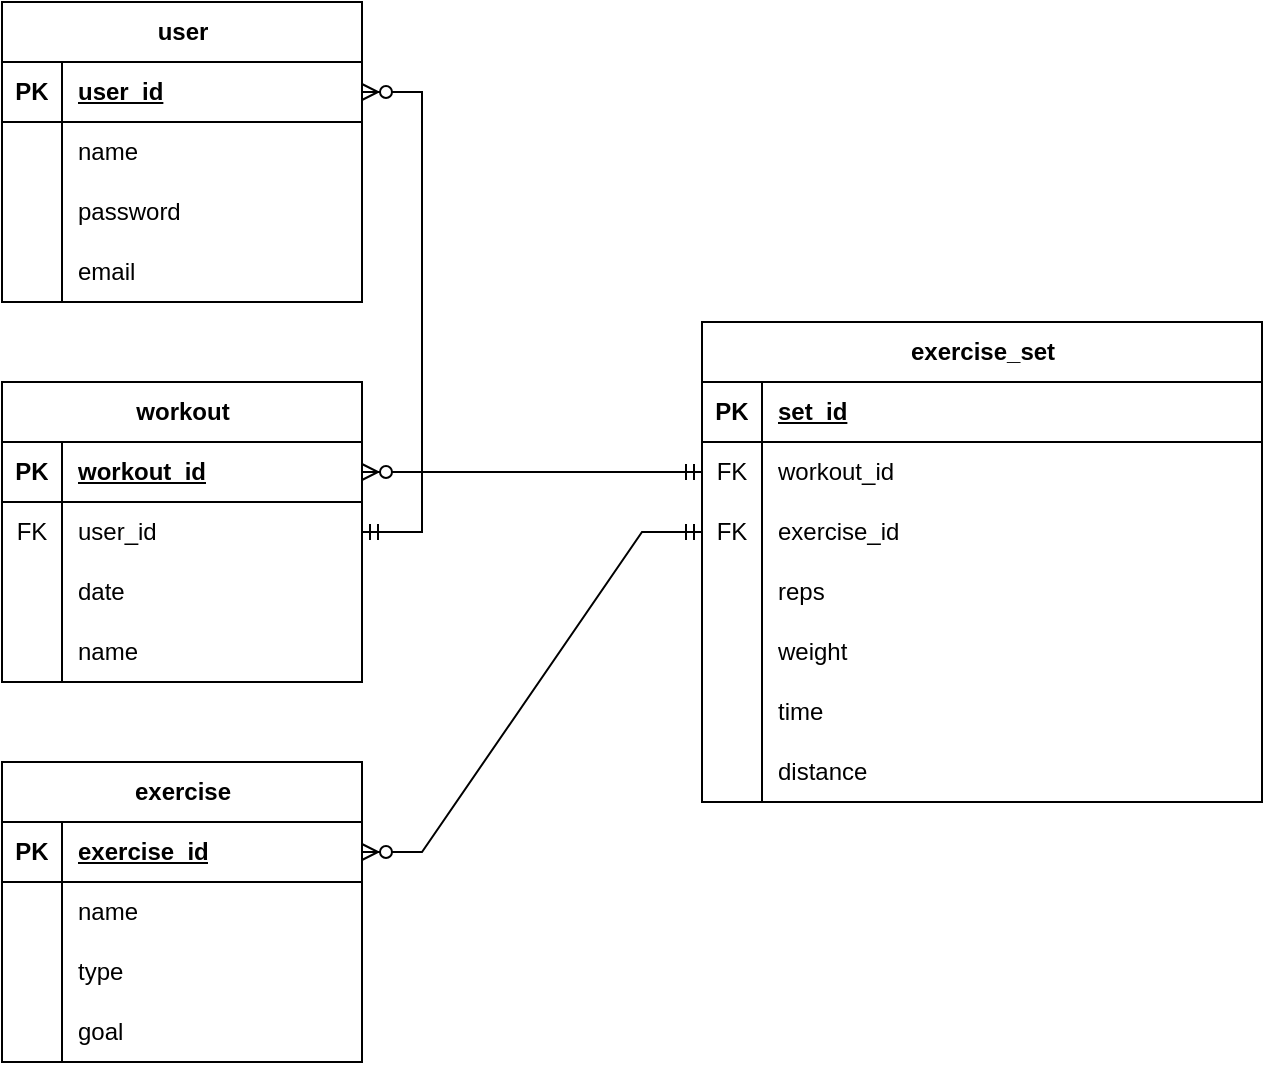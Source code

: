 <mxfile version="21.3.0" type="device">
  <diagram name="Page-1" id="5zr3BsevJ2lf8f61Zwd7">
    <mxGraphModel dx="1562" dy="838" grid="1" gridSize="10" guides="1" tooltips="1" connect="1" arrows="1" fold="1" page="1" pageScale="1" pageWidth="827" pageHeight="1169" math="0" shadow="0">
      <root>
        <mxCell id="0" />
        <mxCell id="1" parent="0" />
        <mxCell id="O8PZFjpO5BSYnBTxTq5t-1" value="workout" style="shape=table;startSize=30;container=1;collapsible=1;childLayout=tableLayout;fixedRows=1;rowLines=0;fontStyle=1;align=center;resizeLast=1;html=1;" parent="1" vertex="1">
          <mxGeometry x="50" y="220" width="180" height="150" as="geometry" />
        </mxCell>
        <mxCell id="O8PZFjpO5BSYnBTxTq5t-2" value="" style="shape=tableRow;horizontal=0;startSize=0;swimlaneHead=0;swimlaneBody=0;fillColor=none;collapsible=0;dropTarget=0;points=[[0,0.5],[1,0.5]];portConstraint=eastwest;top=0;left=0;right=0;bottom=1;" parent="O8PZFjpO5BSYnBTxTq5t-1" vertex="1">
          <mxGeometry y="30" width="180" height="30" as="geometry" />
        </mxCell>
        <mxCell id="O8PZFjpO5BSYnBTxTq5t-3" value="PK" style="shape=partialRectangle;connectable=0;fillColor=none;top=0;left=0;bottom=0;right=0;fontStyle=1;overflow=hidden;whiteSpace=wrap;html=1;" parent="O8PZFjpO5BSYnBTxTq5t-2" vertex="1">
          <mxGeometry width="30" height="30" as="geometry">
            <mxRectangle width="30" height="30" as="alternateBounds" />
          </mxGeometry>
        </mxCell>
        <mxCell id="O8PZFjpO5BSYnBTxTq5t-4" value="workout_id" style="shape=partialRectangle;connectable=0;fillColor=none;top=0;left=0;bottom=0;right=0;align=left;spacingLeft=6;fontStyle=5;overflow=hidden;whiteSpace=wrap;html=1;" parent="O8PZFjpO5BSYnBTxTq5t-2" vertex="1">
          <mxGeometry x="30" width="150" height="30" as="geometry">
            <mxRectangle width="150" height="30" as="alternateBounds" />
          </mxGeometry>
        </mxCell>
        <mxCell id="O8PZFjpO5BSYnBTxTq5t-5" value="" style="shape=tableRow;horizontal=0;startSize=0;swimlaneHead=0;swimlaneBody=0;fillColor=none;collapsible=0;dropTarget=0;points=[[0,0.5],[1,0.5]];portConstraint=eastwest;top=0;left=0;right=0;bottom=0;" parent="O8PZFjpO5BSYnBTxTq5t-1" vertex="1">
          <mxGeometry y="60" width="180" height="30" as="geometry" />
        </mxCell>
        <mxCell id="O8PZFjpO5BSYnBTxTq5t-6" value="FK" style="shape=partialRectangle;connectable=0;fillColor=none;top=0;left=0;bottom=0;right=0;editable=1;overflow=hidden;whiteSpace=wrap;html=1;" parent="O8PZFjpO5BSYnBTxTq5t-5" vertex="1">
          <mxGeometry width="30" height="30" as="geometry">
            <mxRectangle width="30" height="30" as="alternateBounds" />
          </mxGeometry>
        </mxCell>
        <mxCell id="O8PZFjpO5BSYnBTxTq5t-7" value="user_id" style="shape=partialRectangle;connectable=0;fillColor=none;top=0;left=0;bottom=0;right=0;align=left;spacingLeft=6;overflow=hidden;whiteSpace=wrap;html=1;" parent="O8PZFjpO5BSYnBTxTq5t-5" vertex="1">
          <mxGeometry x="30" width="150" height="30" as="geometry">
            <mxRectangle width="150" height="30" as="alternateBounds" />
          </mxGeometry>
        </mxCell>
        <mxCell id="O8PZFjpO5BSYnBTxTq5t-68" value="" style="shape=tableRow;horizontal=0;startSize=0;swimlaneHead=0;swimlaneBody=0;fillColor=none;collapsible=0;dropTarget=0;points=[[0,0.5],[1,0.5]];portConstraint=eastwest;top=0;left=0;right=0;bottom=0;" parent="O8PZFjpO5BSYnBTxTq5t-1" vertex="1">
          <mxGeometry y="90" width="180" height="30" as="geometry" />
        </mxCell>
        <mxCell id="O8PZFjpO5BSYnBTxTq5t-69" value="" style="shape=partialRectangle;connectable=0;fillColor=none;top=0;left=0;bottom=0;right=0;editable=1;overflow=hidden;whiteSpace=wrap;html=1;" parent="O8PZFjpO5BSYnBTxTq5t-68" vertex="1">
          <mxGeometry width="30" height="30" as="geometry">
            <mxRectangle width="30" height="30" as="alternateBounds" />
          </mxGeometry>
        </mxCell>
        <mxCell id="O8PZFjpO5BSYnBTxTq5t-70" value="date" style="shape=partialRectangle;connectable=0;fillColor=none;top=0;left=0;bottom=0;right=0;align=left;spacingLeft=6;overflow=hidden;whiteSpace=wrap;html=1;" parent="O8PZFjpO5BSYnBTxTq5t-68" vertex="1">
          <mxGeometry x="30" width="150" height="30" as="geometry">
            <mxRectangle width="150" height="30" as="alternateBounds" />
          </mxGeometry>
        </mxCell>
        <mxCell id="O8PZFjpO5BSYnBTxTq5t-8" value="" style="shape=tableRow;horizontal=0;startSize=0;swimlaneHead=0;swimlaneBody=0;fillColor=none;collapsible=0;dropTarget=0;points=[[0,0.5],[1,0.5]];portConstraint=eastwest;top=0;left=0;right=0;bottom=0;" parent="O8PZFjpO5BSYnBTxTq5t-1" vertex="1">
          <mxGeometry y="120" width="180" height="30" as="geometry" />
        </mxCell>
        <mxCell id="O8PZFjpO5BSYnBTxTq5t-9" value="" style="shape=partialRectangle;connectable=0;fillColor=none;top=0;left=0;bottom=0;right=0;editable=1;overflow=hidden;whiteSpace=wrap;html=1;" parent="O8PZFjpO5BSYnBTxTq5t-8" vertex="1">
          <mxGeometry width="30" height="30" as="geometry">
            <mxRectangle width="30" height="30" as="alternateBounds" />
          </mxGeometry>
        </mxCell>
        <mxCell id="O8PZFjpO5BSYnBTxTq5t-10" value="name" style="shape=partialRectangle;connectable=0;fillColor=none;top=0;left=0;bottom=0;right=0;align=left;spacingLeft=6;overflow=hidden;whiteSpace=wrap;html=1;" parent="O8PZFjpO5BSYnBTxTq5t-8" vertex="1">
          <mxGeometry x="30" width="150" height="30" as="geometry">
            <mxRectangle width="150" height="30" as="alternateBounds" />
          </mxGeometry>
        </mxCell>
        <mxCell id="O8PZFjpO5BSYnBTxTq5t-14" value="user" style="shape=table;startSize=30;container=1;collapsible=1;childLayout=tableLayout;fixedRows=1;rowLines=0;fontStyle=1;align=center;resizeLast=1;html=1;" parent="1" vertex="1">
          <mxGeometry x="50" y="30" width="180" height="150" as="geometry" />
        </mxCell>
        <mxCell id="O8PZFjpO5BSYnBTxTq5t-15" value="" style="shape=tableRow;horizontal=0;startSize=0;swimlaneHead=0;swimlaneBody=0;fillColor=none;collapsible=0;dropTarget=0;points=[[0,0.5],[1,0.5]];portConstraint=eastwest;top=0;left=0;right=0;bottom=1;" parent="O8PZFjpO5BSYnBTxTq5t-14" vertex="1">
          <mxGeometry y="30" width="180" height="30" as="geometry" />
        </mxCell>
        <mxCell id="O8PZFjpO5BSYnBTxTq5t-16" value="PK" style="shape=partialRectangle;connectable=0;fillColor=none;top=0;left=0;bottom=0;right=0;fontStyle=1;overflow=hidden;whiteSpace=wrap;html=1;" parent="O8PZFjpO5BSYnBTxTq5t-15" vertex="1">
          <mxGeometry width="30" height="30" as="geometry">
            <mxRectangle width="30" height="30" as="alternateBounds" />
          </mxGeometry>
        </mxCell>
        <mxCell id="O8PZFjpO5BSYnBTxTq5t-17" value="user_id" style="shape=partialRectangle;connectable=0;fillColor=none;top=0;left=0;bottom=0;right=0;align=left;spacingLeft=6;fontStyle=5;overflow=hidden;whiteSpace=wrap;html=1;" parent="O8PZFjpO5BSYnBTxTq5t-15" vertex="1">
          <mxGeometry x="30" width="150" height="30" as="geometry">
            <mxRectangle width="150" height="30" as="alternateBounds" />
          </mxGeometry>
        </mxCell>
        <mxCell id="O8PZFjpO5BSYnBTxTq5t-18" value="" style="shape=tableRow;horizontal=0;startSize=0;swimlaneHead=0;swimlaneBody=0;fillColor=none;collapsible=0;dropTarget=0;points=[[0,0.5],[1,0.5]];portConstraint=eastwest;top=0;left=0;right=0;bottom=0;" parent="O8PZFjpO5BSYnBTxTq5t-14" vertex="1">
          <mxGeometry y="60" width="180" height="30" as="geometry" />
        </mxCell>
        <mxCell id="O8PZFjpO5BSYnBTxTq5t-19" value="" style="shape=partialRectangle;connectable=0;fillColor=none;top=0;left=0;bottom=0;right=0;editable=1;overflow=hidden;whiteSpace=wrap;html=1;" parent="O8PZFjpO5BSYnBTxTq5t-18" vertex="1">
          <mxGeometry width="30" height="30" as="geometry">
            <mxRectangle width="30" height="30" as="alternateBounds" />
          </mxGeometry>
        </mxCell>
        <mxCell id="O8PZFjpO5BSYnBTxTq5t-20" value="name" style="shape=partialRectangle;connectable=0;fillColor=none;top=0;left=0;bottom=0;right=0;align=left;spacingLeft=6;overflow=hidden;whiteSpace=wrap;html=1;" parent="O8PZFjpO5BSYnBTxTq5t-18" vertex="1">
          <mxGeometry x="30" width="150" height="30" as="geometry">
            <mxRectangle width="150" height="30" as="alternateBounds" />
          </mxGeometry>
        </mxCell>
        <mxCell id="O8PZFjpO5BSYnBTxTq5t-21" value="" style="shape=tableRow;horizontal=0;startSize=0;swimlaneHead=0;swimlaneBody=0;fillColor=none;collapsible=0;dropTarget=0;points=[[0,0.5],[1,0.5]];portConstraint=eastwest;top=0;left=0;right=0;bottom=0;" parent="O8PZFjpO5BSYnBTxTq5t-14" vertex="1">
          <mxGeometry y="90" width="180" height="30" as="geometry" />
        </mxCell>
        <mxCell id="O8PZFjpO5BSYnBTxTq5t-22" value="" style="shape=partialRectangle;connectable=0;fillColor=none;top=0;left=0;bottom=0;right=0;editable=1;overflow=hidden;whiteSpace=wrap;html=1;" parent="O8PZFjpO5BSYnBTxTq5t-21" vertex="1">
          <mxGeometry width="30" height="30" as="geometry">
            <mxRectangle width="30" height="30" as="alternateBounds" />
          </mxGeometry>
        </mxCell>
        <mxCell id="O8PZFjpO5BSYnBTxTq5t-23" value="password" style="shape=partialRectangle;connectable=0;fillColor=none;top=0;left=0;bottom=0;right=0;align=left;spacingLeft=6;overflow=hidden;whiteSpace=wrap;html=1;" parent="O8PZFjpO5BSYnBTxTq5t-21" vertex="1">
          <mxGeometry x="30" width="150" height="30" as="geometry">
            <mxRectangle width="150" height="30" as="alternateBounds" />
          </mxGeometry>
        </mxCell>
        <mxCell id="O8PZFjpO5BSYnBTxTq5t-24" value="" style="shape=tableRow;horizontal=0;startSize=0;swimlaneHead=0;swimlaneBody=0;fillColor=none;collapsible=0;dropTarget=0;points=[[0,0.5],[1,0.5]];portConstraint=eastwest;top=0;left=0;right=0;bottom=0;" parent="O8PZFjpO5BSYnBTxTq5t-14" vertex="1">
          <mxGeometry y="120" width="180" height="30" as="geometry" />
        </mxCell>
        <mxCell id="O8PZFjpO5BSYnBTxTq5t-25" value="" style="shape=partialRectangle;connectable=0;fillColor=none;top=0;left=0;bottom=0;right=0;editable=1;overflow=hidden;whiteSpace=wrap;html=1;" parent="O8PZFjpO5BSYnBTxTq5t-24" vertex="1">
          <mxGeometry width="30" height="30" as="geometry">
            <mxRectangle width="30" height="30" as="alternateBounds" />
          </mxGeometry>
        </mxCell>
        <mxCell id="O8PZFjpO5BSYnBTxTq5t-26" value="email" style="shape=partialRectangle;connectable=0;fillColor=none;top=0;left=0;bottom=0;right=0;align=left;spacingLeft=6;overflow=hidden;whiteSpace=wrap;html=1;" parent="O8PZFjpO5BSYnBTxTq5t-24" vertex="1">
          <mxGeometry x="30" width="150" height="30" as="geometry">
            <mxRectangle width="150" height="30" as="alternateBounds" />
          </mxGeometry>
        </mxCell>
        <mxCell id="O8PZFjpO5BSYnBTxTq5t-27" value="exercise" style="shape=table;startSize=30;container=1;collapsible=1;childLayout=tableLayout;fixedRows=1;rowLines=0;fontStyle=1;align=center;resizeLast=1;html=1;" parent="1" vertex="1">
          <mxGeometry x="50" y="410" width="180" height="150" as="geometry" />
        </mxCell>
        <mxCell id="O8PZFjpO5BSYnBTxTq5t-28" value="" style="shape=tableRow;horizontal=0;startSize=0;swimlaneHead=0;swimlaneBody=0;fillColor=none;collapsible=0;dropTarget=0;points=[[0,0.5],[1,0.5]];portConstraint=eastwest;top=0;left=0;right=0;bottom=1;" parent="O8PZFjpO5BSYnBTxTq5t-27" vertex="1">
          <mxGeometry y="30" width="180" height="30" as="geometry" />
        </mxCell>
        <mxCell id="O8PZFjpO5BSYnBTxTq5t-29" value="PK" style="shape=partialRectangle;connectable=0;fillColor=none;top=0;left=0;bottom=0;right=0;fontStyle=1;overflow=hidden;whiteSpace=wrap;html=1;" parent="O8PZFjpO5BSYnBTxTq5t-28" vertex="1">
          <mxGeometry width="30" height="30" as="geometry">
            <mxRectangle width="30" height="30" as="alternateBounds" />
          </mxGeometry>
        </mxCell>
        <mxCell id="O8PZFjpO5BSYnBTxTq5t-30" value="exercise_id" style="shape=partialRectangle;connectable=0;fillColor=none;top=0;left=0;bottom=0;right=0;align=left;spacingLeft=6;fontStyle=5;overflow=hidden;whiteSpace=wrap;html=1;" parent="O8PZFjpO5BSYnBTxTq5t-28" vertex="1">
          <mxGeometry x="30" width="150" height="30" as="geometry">
            <mxRectangle width="150" height="30" as="alternateBounds" />
          </mxGeometry>
        </mxCell>
        <mxCell id="O8PZFjpO5BSYnBTxTq5t-31" value="" style="shape=tableRow;horizontal=0;startSize=0;swimlaneHead=0;swimlaneBody=0;fillColor=none;collapsible=0;dropTarget=0;points=[[0,0.5],[1,0.5]];portConstraint=eastwest;top=0;left=0;right=0;bottom=0;" parent="O8PZFjpO5BSYnBTxTq5t-27" vertex="1">
          <mxGeometry y="60" width="180" height="30" as="geometry" />
        </mxCell>
        <mxCell id="O8PZFjpO5BSYnBTxTq5t-32" value="" style="shape=partialRectangle;connectable=0;fillColor=none;top=0;left=0;bottom=0;right=0;editable=1;overflow=hidden;whiteSpace=wrap;html=1;" parent="O8PZFjpO5BSYnBTxTq5t-31" vertex="1">
          <mxGeometry width="30" height="30" as="geometry">
            <mxRectangle width="30" height="30" as="alternateBounds" />
          </mxGeometry>
        </mxCell>
        <mxCell id="O8PZFjpO5BSYnBTxTq5t-33" value="name" style="shape=partialRectangle;connectable=0;fillColor=none;top=0;left=0;bottom=0;right=0;align=left;spacingLeft=6;overflow=hidden;whiteSpace=wrap;html=1;" parent="O8PZFjpO5BSYnBTxTq5t-31" vertex="1">
          <mxGeometry x="30" width="150" height="30" as="geometry">
            <mxRectangle width="150" height="30" as="alternateBounds" />
          </mxGeometry>
        </mxCell>
        <mxCell id="O8PZFjpO5BSYnBTxTq5t-34" value="" style="shape=tableRow;horizontal=0;startSize=0;swimlaneHead=0;swimlaneBody=0;fillColor=none;collapsible=0;dropTarget=0;points=[[0,0.5],[1,0.5]];portConstraint=eastwest;top=0;left=0;right=0;bottom=0;" parent="O8PZFjpO5BSYnBTxTq5t-27" vertex="1">
          <mxGeometry y="90" width="180" height="30" as="geometry" />
        </mxCell>
        <mxCell id="O8PZFjpO5BSYnBTxTq5t-35" value="" style="shape=partialRectangle;connectable=0;fillColor=none;top=0;left=0;bottom=0;right=0;editable=1;overflow=hidden;whiteSpace=wrap;html=1;" parent="O8PZFjpO5BSYnBTxTq5t-34" vertex="1">
          <mxGeometry width="30" height="30" as="geometry">
            <mxRectangle width="30" height="30" as="alternateBounds" />
          </mxGeometry>
        </mxCell>
        <mxCell id="O8PZFjpO5BSYnBTxTq5t-36" value="type" style="shape=partialRectangle;connectable=0;fillColor=none;top=0;left=0;bottom=0;right=0;align=left;spacingLeft=6;overflow=hidden;whiteSpace=wrap;html=1;" parent="O8PZFjpO5BSYnBTxTq5t-34" vertex="1">
          <mxGeometry x="30" width="150" height="30" as="geometry">
            <mxRectangle width="150" height="30" as="alternateBounds" />
          </mxGeometry>
        </mxCell>
        <mxCell id="O8PZFjpO5BSYnBTxTq5t-37" value="" style="shape=tableRow;horizontal=0;startSize=0;swimlaneHead=0;swimlaneBody=0;fillColor=none;collapsible=0;dropTarget=0;points=[[0,0.5],[1,0.5]];portConstraint=eastwest;top=0;left=0;right=0;bottom=0;" parent="O8PZFjpO5BSYnBTxTq5t-27" vertex="1">
          <mxGeometry y="120" width="180" height="30" as="geometry" />
        </mxCell>
        <mxCell id="O8PZFjpO5BSYnBTxTq5t-38" value="" style="shape=partialRectangle;connectable=0;fillColor=none;top=0;left=0;bottom=0;right=0;editable=1;overflow=hidden;whiteSpace=wrap;html=1;" parent="O8PZFjpO5BSYnBTxTq5t-37" vertex="1">
          <mxGeometry width="30" height="30" as="geometry">
            <mxRectangle width="30" height="30" as="alternateBounds" />
          </mxGeometry>
        </mxCell>
        <mxCell id="O8PZFjpO5BSYnBTxTq5t-39" value="goal" style="shape=partialRectangle;connectable=0;fillColor=none;top=0;left=0;bottom=0;right=0;align=left;spacingLeft=6;overflow=hidden;whiteSpace=wrap;html=1;" parent="O8PZFjpO5BSYnBTxTq5t-37" vertex="1">
          <mxGeometry x="30" width="150" height="30" as="geometry">
            <mxRectangle width="150" height="30" as="alternateBounds" />
          </mxGeometry>
        </mxCell>
        <mxCell id="O8PZFjpO5BSYnBTxTq5t-40" value="exercise_set" style="shape=table;startSize=30;container=1;collapsible=1;childLayout=tableLayout;fixedRows=1;rowLines=0;fontStyle=1;align=center;resizeLast=1;html=1;" parent="1" vertex="1">
          <mxGeometry x="400" y="190" width="280" height="240" as="geometry" />
        </mxCell>
        <mxCell id="O8PZFjpO5BSYnBTxTq5t-41" value="" style="shape=tableRow;horizontal=0;startSize=0;swimlaneHead=0;swimlaneBody=0;fillColor=none;collapsible=0;dropTarget=0;points=[[0,0.5],[1,0.5]];portConstraint=eastwest;top=0;left=0;right=0;bottom=1;" parent="O8PZFjpO5BSYnBTxTq5t-40" vertex="1">
          <mxGeometry y="30" width="280" height="30" as="geometry" />
        </mxCell>
        <mxCell id="O8PZFjpO5BSYnBTxTq5t-42" value="PK" style="shape=partialRectangle;connectable=0;fillColor=none;top=0;left=0;bottom=0;right=0;fontStyle=1;overflow=hidden;whiteSpace=wrap;html=1;" parent="O8PZFjpO5BSYnBTxTq5t-41" vertex="1">
          <mxGeometry width="30" height="30" as="geometry">
            <mxRectangle width="30" height="30" as="alternateBounds" />
          </mxGeometry>
        </mxCell>
        <mxCell id="O8PZFjpO5BSYnBTxTq5t-43" value="set_id" style="shape=partialRectangle;connectable=0;fillColor=none;top=0;left=0;bottom=0;right=0;align=left;spacingLeft=6;fontStyle=5;overflow=hidden;whiteSpace=wrap;html=1;" parent="O8PZFjpO5BSYnBTxTq5t-41" vertex="1">
          <mxGeometry x="30" width="250" height="30" as="geometry">
            <mxRectangle width="250" height="30" as="alternateBounds" />
          </mxGeometry>
        </mxCell>
        <mxCell id="O8PZFjpO5BSYnBTxTq5t-44" value="" style="shape=tableRow;horizontal=0;startSize=0;swimlaneHead=0;swimlaneBody=0;fillColor=none;collapsible=0;dropTarget=0;points=[[0,0.5],[1,0.5]];portConstraint=eastwest;top=0;left=0;right=0;bottom=0;" parent="O8PZFjpO5BSYnBTxTq5t-40" vertex="1">
          <mxGeometry y="60" width="280" height="30" as="geometry" />
        </mxCell>
        <mxCell id="O8PZFjpO5BSYnBTxTq5t-45" value="FK" style="shape=partialRectangle;connectable=0;fillColor=none;top=0;left=0;bottom=0;right=0;editable=1;overflow=hidden;whiteSpace=wrap;html=1;" parent="O8PZFjpO5BSYnBTxTq5t-44" vertex="1">
          <mxGeometry width="30" height="30" as="geometry">
            <mxRectangle width="30" height="30" as="alternateBounds" />
          </mxGeometry>
        </mxCell>
        <mxCell id="O8PZFjpO5BSYnBTxTq5t-46" value="workout_id" style="shape=partialRectangle;connectable=0;fillColor=none;top=0;left=0;bottom=0;right=0;align=left;spacingLeft=6;overflow=hidden;whiteSpace=wrap;html=1;" parent="O8PZFjpO5BSYnBTxTq5t-44" vertex="1">
          <mxGeometry x="30" width="250" height="30" as="geometry">
            <mxRectangle width="250" height="30" as="alternateBounds" />
          </mxGeometry>
        </mxCell>
        <mxCell id="O8PZFjpO5BSYnBTxTq5t-47" value="" style="shape=tableRow;horizontal=0;startSize=0;swimlaneHead=0;swimlaneBody=0;fillColor=none;collapsible=0;dropTarget=0;points=[[0,0.5],[1,0.5]];portConstraint=eastwest;top=0;left=0;right=0;bottom=0;" parent="O8PZFjpO5BSYnBTxTq5t-40" vertex="1">
          <mxGeometry y="90" width="280" height="30" as="geometry" />
        </mxCell>
        <mxCell id="O8PZFjpO5BSYnBTxTq5t-48" value="FK" style="shape=partialRectangle;connectable=0;fillColor=none;top=0;left=0;bottom=0;right=0;editable=1;overflow=hidden;whiteSpace=wrap;html=1;" parent="O8PZFjpO5BSYnBTxTq5t-47" vertex="1">
          <mxGeometry width="30" height="30" as="geometry">
            <mxRectangle width="30" height="30" as="alternateBounds" />
          </mxGeometry>
        </mxCell>
        <mxCell id="O8PZFjpO5BSYnBTxTq5t-49" value="exercise_id" style="shape=partialRectangle;connectable=0;fillColor=none;top=0;left=0;bottom=0;right=0;align=left;spacingLeft=6;overflow=hidden;whiteSpace=wrap;html=1;" parent="O8PZFjpO5BSYnBTxTq5t-47" vertex="1">
          <mxGeometry x="30" width="250" height="30" as="geometry">
            <mxRectangle width="250" height="30" as="alternateBounds" />
          </mxGeometry>
        </mxCell>
        <mxCell id="O8PZFjpO5BSYnBTxTq5t-50" value="" style="shape=tableRow;horizontal=0;startSize=0;swimlaneHead=0;swimlaneBody=0;fillColor=none;collapsible=0;dropTarget=0;points=[[0,0.5],[1,0.5]];portConstraint=eastwest;top=0;left=0;right=0;bottom=0;" parent="O8PZFjpO5BSYnBTxTq5t-40" vertex="1">
          <mxGeometry y="120" width="280" height="30" as="geometry" />
        </mxCell>
        <mxCell id="O8PZFjpO5BSYnBTxTq5t-51" value="" style="shape=partialRectangle;connectable=0;fillColor=none;top=0;left=0;bottom=0;right=0;editable=1;overflow=hidden;whiteSpace=wrap;html=1;" parent="O8PZFjpO5BSYnBTxTq5t-50" vertex="1">
          <mxGeometry width="30" height="30" as="geometry">
            <mxRectangle width="30" height="30" as="alternateBounds" />
          </mxGeometry>
        </mxCell>
        <mxCell id="O8PZFjpO5BSYnBTxTq5t-52" value="reps" style="shape=partialRectangle;connectable=0;fillColor=none;top=0;left=0;bottom=0;right=0;align=left;spacingLeft=6;overflow=hidden;whiteSpace=wrap;html=1;" parent="O8PZFjpO5BSYnBTxTq5t-50" vertex="1">
          <mxGeometry x="30" width="250" height="30" as="geometry">
            <mxRectangle width="250" height="30" as="alternateBounds" />
          </mxGeometry>
        </mxCell>
        <mxCell id="O8PZFjpO5BSYnBTxTq5t-53" value="" style="shape=tableRow;horizontal=0;startSize=0;swimlaneHead=0;swimlaneBody=0;fillColor=none;collapsible=0;dropTarget=0;points=[[0,0.5],[1,0.5]];portConstraint=eastwest;top=0;left=0;right=0;bottom=0;" parent="O8PZFjpO5BSYnBTxTq5t-40" vertex="1">
          <mxGeometry y="150" width="280" height="30" as="geometry" />
        </mxCell>
        <mxCell id="O8PZFjpO5BSYnBTxTq5t-54" value="" style="shape=partialRectangle;connectable=0;fillColor=none;top=0;left=0;bottom=0;right=0;editable=1;overflow=hidden;whiteSpace=wrap;html=1;" parent="O8PZFjpO5BSYnBTxTq5t-53" vertex="1">
          <mxGeometry width="30" height="30" as="geometry">
            <mxRectangle width="30" height="30" as="alternateBounds" />
          </mxGeometry>
        </mxCell>
        <mxCell id="O8PZFjpO5BSYnBTxTq5t-55" value="weight" style="shape=partialRectangle;connectable=0;fillColor=none;top=0;left=0;bottom=0;right=0;align=left;spacingLeft=6;overflow=hidden;whiteSpace=wrap;html=1;" parent="O8PZFjpO5BSYnBTxTq5t-53" vertex="1">
          <mxGeometry x="30" width="250" height="30" as="geometry">
            <mxRectangle width="250" height="30" as="alternateBounds" />
          </mxGeometry>
        </mxCell>
        <mxCell id="O8PZFjpO5BSYnBTxTq5t-56" value="" style="shape=tableRow;horizontal=0;startSize=0;swimlaneHead=0;swimlaneBody=0;fillColor=none;collapsible=0;dropTarget=0;points=[[0,0.5],[1,0.5]];portConstraint=eastwest;top=0;left=0;right=0;bottom=0;" parent="O8PZFjpO5BSYnBTxTq5t-40" vertex="1">
          <mxGeometry y="180" width="280" height="30" as="geometry" />
        </mxCell>
        <mxCell id="O8PZFjpO5BSYnBTxTq5t-57" value="" style="shape=partialRectangle;connectable=0;fillColor=none;top=0;left=0;bottom=0;right=0;editable=1;overflow=hidden;whiteSpace=wrap;html=1;" parent="O8PZFjpO5BSYnBTxTq5t-56" vertex="1">
          <mxGeometry width="30" height="30" as="geometry">
            <mxRectangle width="30" height="30" as="alternateBounds" />
          </mxGeometry>
        </mxCell>
        <mxCell id="O8PZFjpO5BSYnBTxTq5t-58" value="time" style="shape=partialRectangle;connectable=0;fillColor=none;top=0;left=0;bottom=0;right=0;align=left;spacingLeft=6;overflow=hidden;whiteSpace=wrap;html=1;" parent="O8PZFjpO5BSYnBTxTq5t-56" vertex="1">
          <mxGeometry x="30" width="250" height="30" as="geometry">
            <mxRectangle width="250" height="30" as="alternateBounds" />
          </mxGeometry>
        </mxCell>
        <mxCell id="O8PZFjpO5BSYnBTxTq5t-59" value="" style="shape=tableRow;horizontal=0;startSize=0;swimlaneHead=0;swimlaneBody=0;fillColor=none;collapsible=0;dropTarget=0;points=[[0,0.5],[1,0.5]];portConstraint=eastwest;top=0;left=0;right=0;bottom=0;" parent="O8PZFjpO5BSYnBTxTq5t-40" vertex="1">
          <mxGeometry y="210" width="280" height="30" as="geometry" />
        </mxCell>
        <mxCell id="O8PZFjpO5BSYnBTxTq5t-60" value="" style="shape=partialRectangle;connectable=0;fillColor=none;top=0;left=0;bottom=0;right=0;editable=1;overflow=hidden;whiteSpace=wrap;html=1;" parent="O8PZFjpO5BSYnBTxTq5t-59" vertex="1">
          <mxGeometry width="30" height="30" as="geometry">
            <mxRectangle width="30" height="30" as="alternateBounds" />
          </mxGeometry>
        </mxCell>
        <mxCell id="O8PZFjpO5BSYnBTxTq5t-61" value="distance" style="shape=partialRectangle;connectable=0;fillColor=none;top=0;left=0;bottom=0;right=0;align=left;spacingLeft=6;overflow=hidden;whiteSpace=wrap;html=1;" parent="O8PZFjpO5BSYnBTxTq5t-59" vertex="1">
          <mxGeometry x="30" width="250" height="30" as="geometry">
            <mxRectangle width="250" height="30" as="alternateBounds" />
          </mxGeometry>
        </mxCell>
        <mxCell id="O8PZFjpO5BSYnBTxTq5t-65" value="" style="edgeStyle=entityRelationEdgeStyle;fontSize=12;html=1;endArrow=ERzeroToMany;startArrow=ERmandOne;rounded=0;" parent="1" source="O8PZFjpO5BSYnBTxTq5t-44" target="O8PZFjpO5BSYnBTxTq5t-2" edge="1">
          <mxGeometry width="100" height="100" relative="1" as="geometry">
            <mxPoint x="360" y="480" as="sourcePoint" />
            <mxPoint x="460" y="380" as="targetPoint" />
          </mxGeometry>
        </mxCell>
        <mxCell id="O8PZFjpO5BSYnBTxTq5t-71" value="" style="edgeStyle=entityRelationEdgeStyle;fontSize=12;html=1;endArrow=ERzeroToMany;startArrow=ERmandOne;rounded=0;" parent="1" source="O8PZFjpO5BSYnBTxTq5t-5" target="O8PZFjpO5BSYnBTxTq5t-15" edge="1">
          <mxGeometry width="100" height="100" relative="1" as="geometry">
            <mxPoint x="360" y="440" as="sourcePoint" />
            <mxPoint x="460" y="340" as="targetPoint" />
          </mxGeometry>
        </mxCell>
        <mxCell id="O8PZFjpO5BSYnBTxTq5t-72" value="" style="edgeStyle=entityRelationEdgeStyle;fontSize=12;html=1;endArrow=ERzeroToMany;startArrow=ERmandOne;rounded=0;entryX=1;entryY=0.5;entryDx=0;entryDy=0;exitX=0;exitY=0.5;exitDx=0;exitDy=0;" parent="1" source="O8PZFjpO5BSYnBTxTq5t-47" target="O8PZFjpO5BSYnBTxTq5t-28" edge="1">
          <mxGeometry width="100" height="100" relative="1" as="geometry">
            <mxPoint x="390" y="318.4" as="sourcePoint" />
            <mxPoint x="320" y="510" as="targetPoint" />
          </mxGeometry>
        </mxCell>
      </root>
    </mxGraphModel>
  </diagram>
</mxfile>

